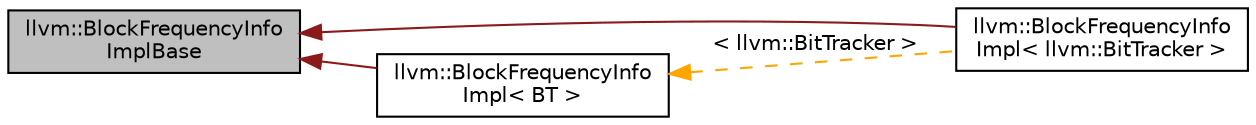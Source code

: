 digraph "llvm::BlockFrequencyInfoImplBase"
{
 // LATEX_PDF_SIZE
  bgcolor="transparent";
  edge [fontname="Helvetica",fontsize="10",labelfontname="Helvetica",labelfontsize="10"];
  node [fontname="Helvetica",fontsize="10",shape="box"];
  rankdir="LR";
  Node1 [label="llvm::BlockFrequencyInfo\lImplBase",height=0.2,width=0.4,color="black", fillcolor="grey75", style="filled", fontcolor="black",tooltip="Base class for BlockFrequencyInfoImpl."];
  Node1 -> Node2 [dir="back",color="firebrick4",fontsize="10",style="solid",fontname="Helvetica"];
  Node2 [label="llvm::BlockFrequencyInfo\lImpl\< llvm::BitTracker \>",height=0.2,width=0.4,color="black",URL="$classllvm_1_1BlockFrequencyInfoImpl.html",tooltip=" "];
  Node1 -> Node3 [dir="back",color="firebrick4",fontsize="10",style="solid",fontname="Helvetica"];
  Node3 [label="llvm::BlockFrequencyInfo\lImpl\< BT \>",height=0.2,width=0.4,color="black",URL="$classllvm_1_1BlockFrequencyInfoImpl.html",tooltip="Shared implementation for block frequency analysis."];
  Node3 -> Node2 [dir="back",color="orange",fontsize="10",style="dashed",label=" \< llvm::BitTracker \>" ,fontname="Helvetica"];
}
